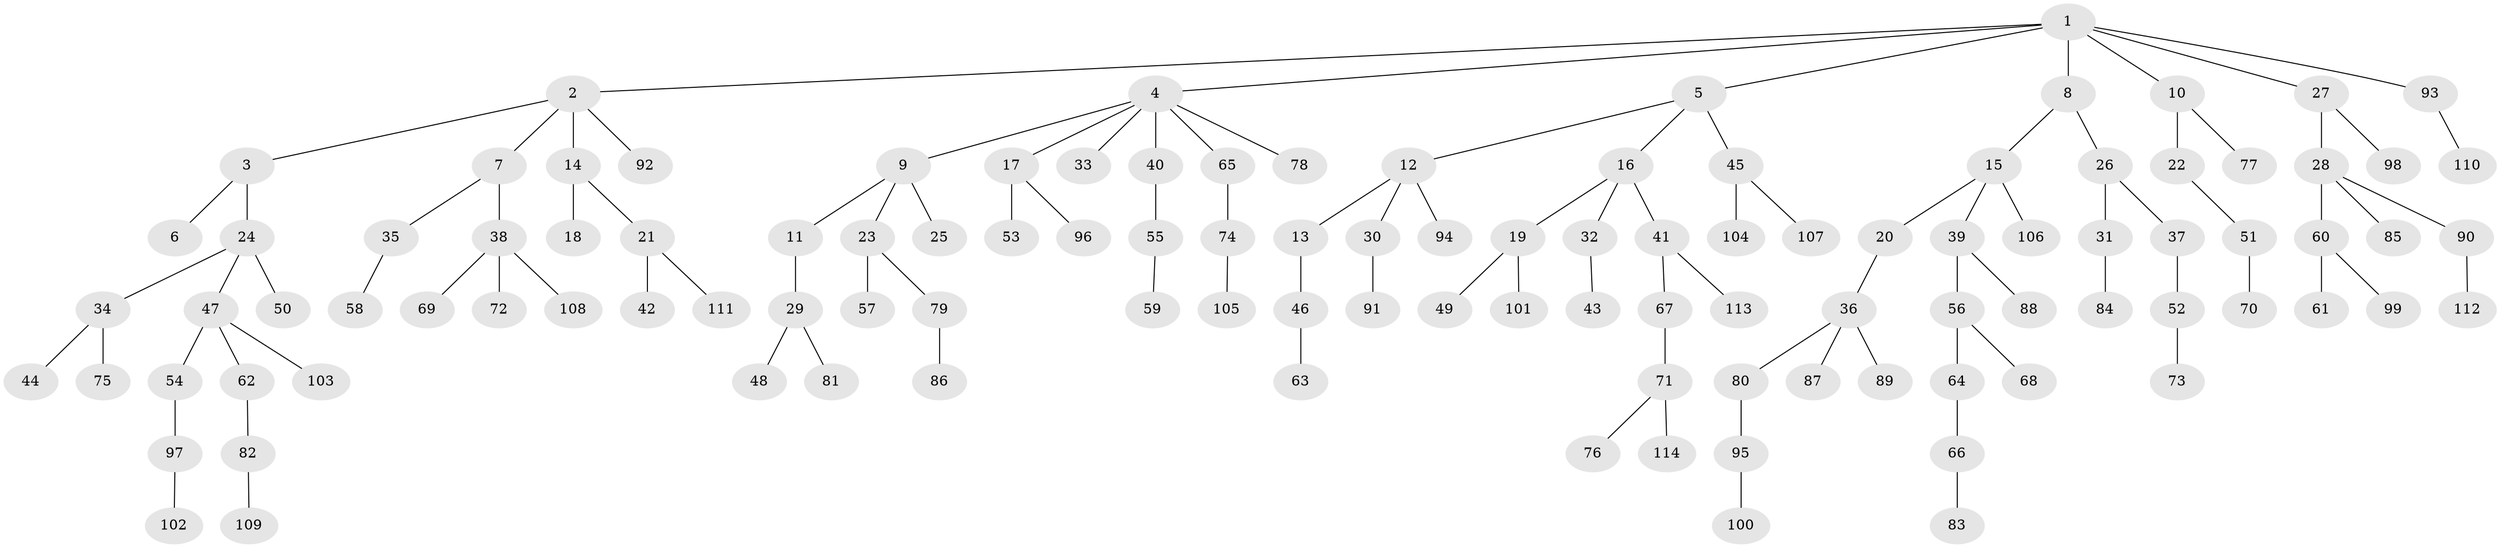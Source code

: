 // Generated by graph-tools (version 1.1) at 2025/53/03/09/25 04:53:11]
// undirected, 114 vertices, 113 edges
graph export_dot {
graph [start="1"]
  node [color=gray90,style=filled];
  1;
  2;
  3;
  4;
  5;
  6;
  7;
  8;
  9;
  10;
  11;
  12;
  13;
  14;
  15;
  16;
  17;
  18;
  19;
  20;
  21;
  22;
  23;
  24;
  25;
  26;
  27;
  28;
  29;
  30;
  31;
  32;
  33;
  34;
  35;
  36;
  37;
  38;
  39;
  40;
  41;
  42;
  43;
  44;
  45;
  46;
  47;
  48;
  49;
  50;
  51;
  52;
  53;
  54;
  55;
  56;
  57;
  58;
  59;
  60;
  61;
  62;
  63;
  64;
  65;
  66;
  67;
  68;
  69;
  70;
  71;
  72;
  73;
  74;
  75;
  76;
  77;
  78;
  79;
  80;
  81;
  82;
  83;
  84;
  85;
  86;
  87;
  88;
  89;
  90;
  91;
  92;
  93;
  94;
  95;
  96;
  97;
  98;
  99;
  100;
  101;
  102;
  103;
  104;
  105;
  106;
  107;
  108;
  109;
  110;
  111;
  112;
  113;
  114;
  1 -- 2;
  1 -- 4;
  1 -- 5;
  1 -- 8;
  1 -- 10;
  1 -- 27;
  1 -- 93;
  2 -- 3;
  2 -- 7;
  2 -- 14;
  2 -- 92;
  3 -- 6;
  3 -- 24;
  4 -- 9;
  4 -- 17;
  4 -- 33;
  4 -- 40;
  4 -- 65;
  4 -- 78;
  5 -- 12;
  5 -- 16;
  5 -- 45;
  7 -- 35;
  7 -- 38;
  8 -- 15;
  8 -- 26;
  9 -- 11;
  9 -- 23;
  9 -- 25;
  10 -- 22;
  10 -- 77;
  11 -- 29;
  12 -- 13;
  12 -- 30;
  12 -- 94;
  13 -- 46;
  14 -- 18;
  14 -- 21;
  15 -- 20;
  15 -- 39;
  15 -- 106;
  16 -- 19;
  16 -- 32;
  16 -- 41;
  17 -- 53;
  17 -- 96;
  19 -- 49;
  19 -- 101;
  20 -- 36;
  21 -- 42;
  21 -- 111;
  22 -- 51;
  23 -- 57;
  23 -- 79;
  24 -- 34;
  24 -- 47;
  24 -- 50;
  26 -- 31;
  26 -- 37;
  27 -- 28;
  27 -- 98;
  28 -- 60;
  28 -- 85;
  28 -- 90;
  29 -- 48;
  29 -- 81;
  30 -- 91;
  31 -- 84;
  32 -- 43;
  34 -- 44;
  34 -- 75;
  35 -- 58;
  36 -- 80;
  36 -- 87;
  36 -- 89;
  37 -- 52;
  38 -- 69;
  38 -- 72;
  38 -- 108;
  39 -- 56;
  39 -- 88;
  40 -- 55;
  41 -- 67;
  41 -- 113;
  45 -- 104;
  45 -- 107;
  46 -- 63;
  47 -- 54;
  47 -- 62;
  47 -- 103;
  51 -- 70;
  52 -- 73;
  54 -- 97;
  55 -- 59;
  56 -- 64;
  56 -- 68;
  60 -- 61;
  60 -- 99;
  62 -- 82;
  64 -- 66;
  65 -- 74;
  66 -- 83;
  67 -- 71;
  71 -- 76;
  71 -- 114;
  74 -- 105;
  79 -- 86;
  80 -- 95;
  82 -- 109;
  90 -- 112;
  93 -- 110;
  95 -- 100;
  97 -- 102;
}
